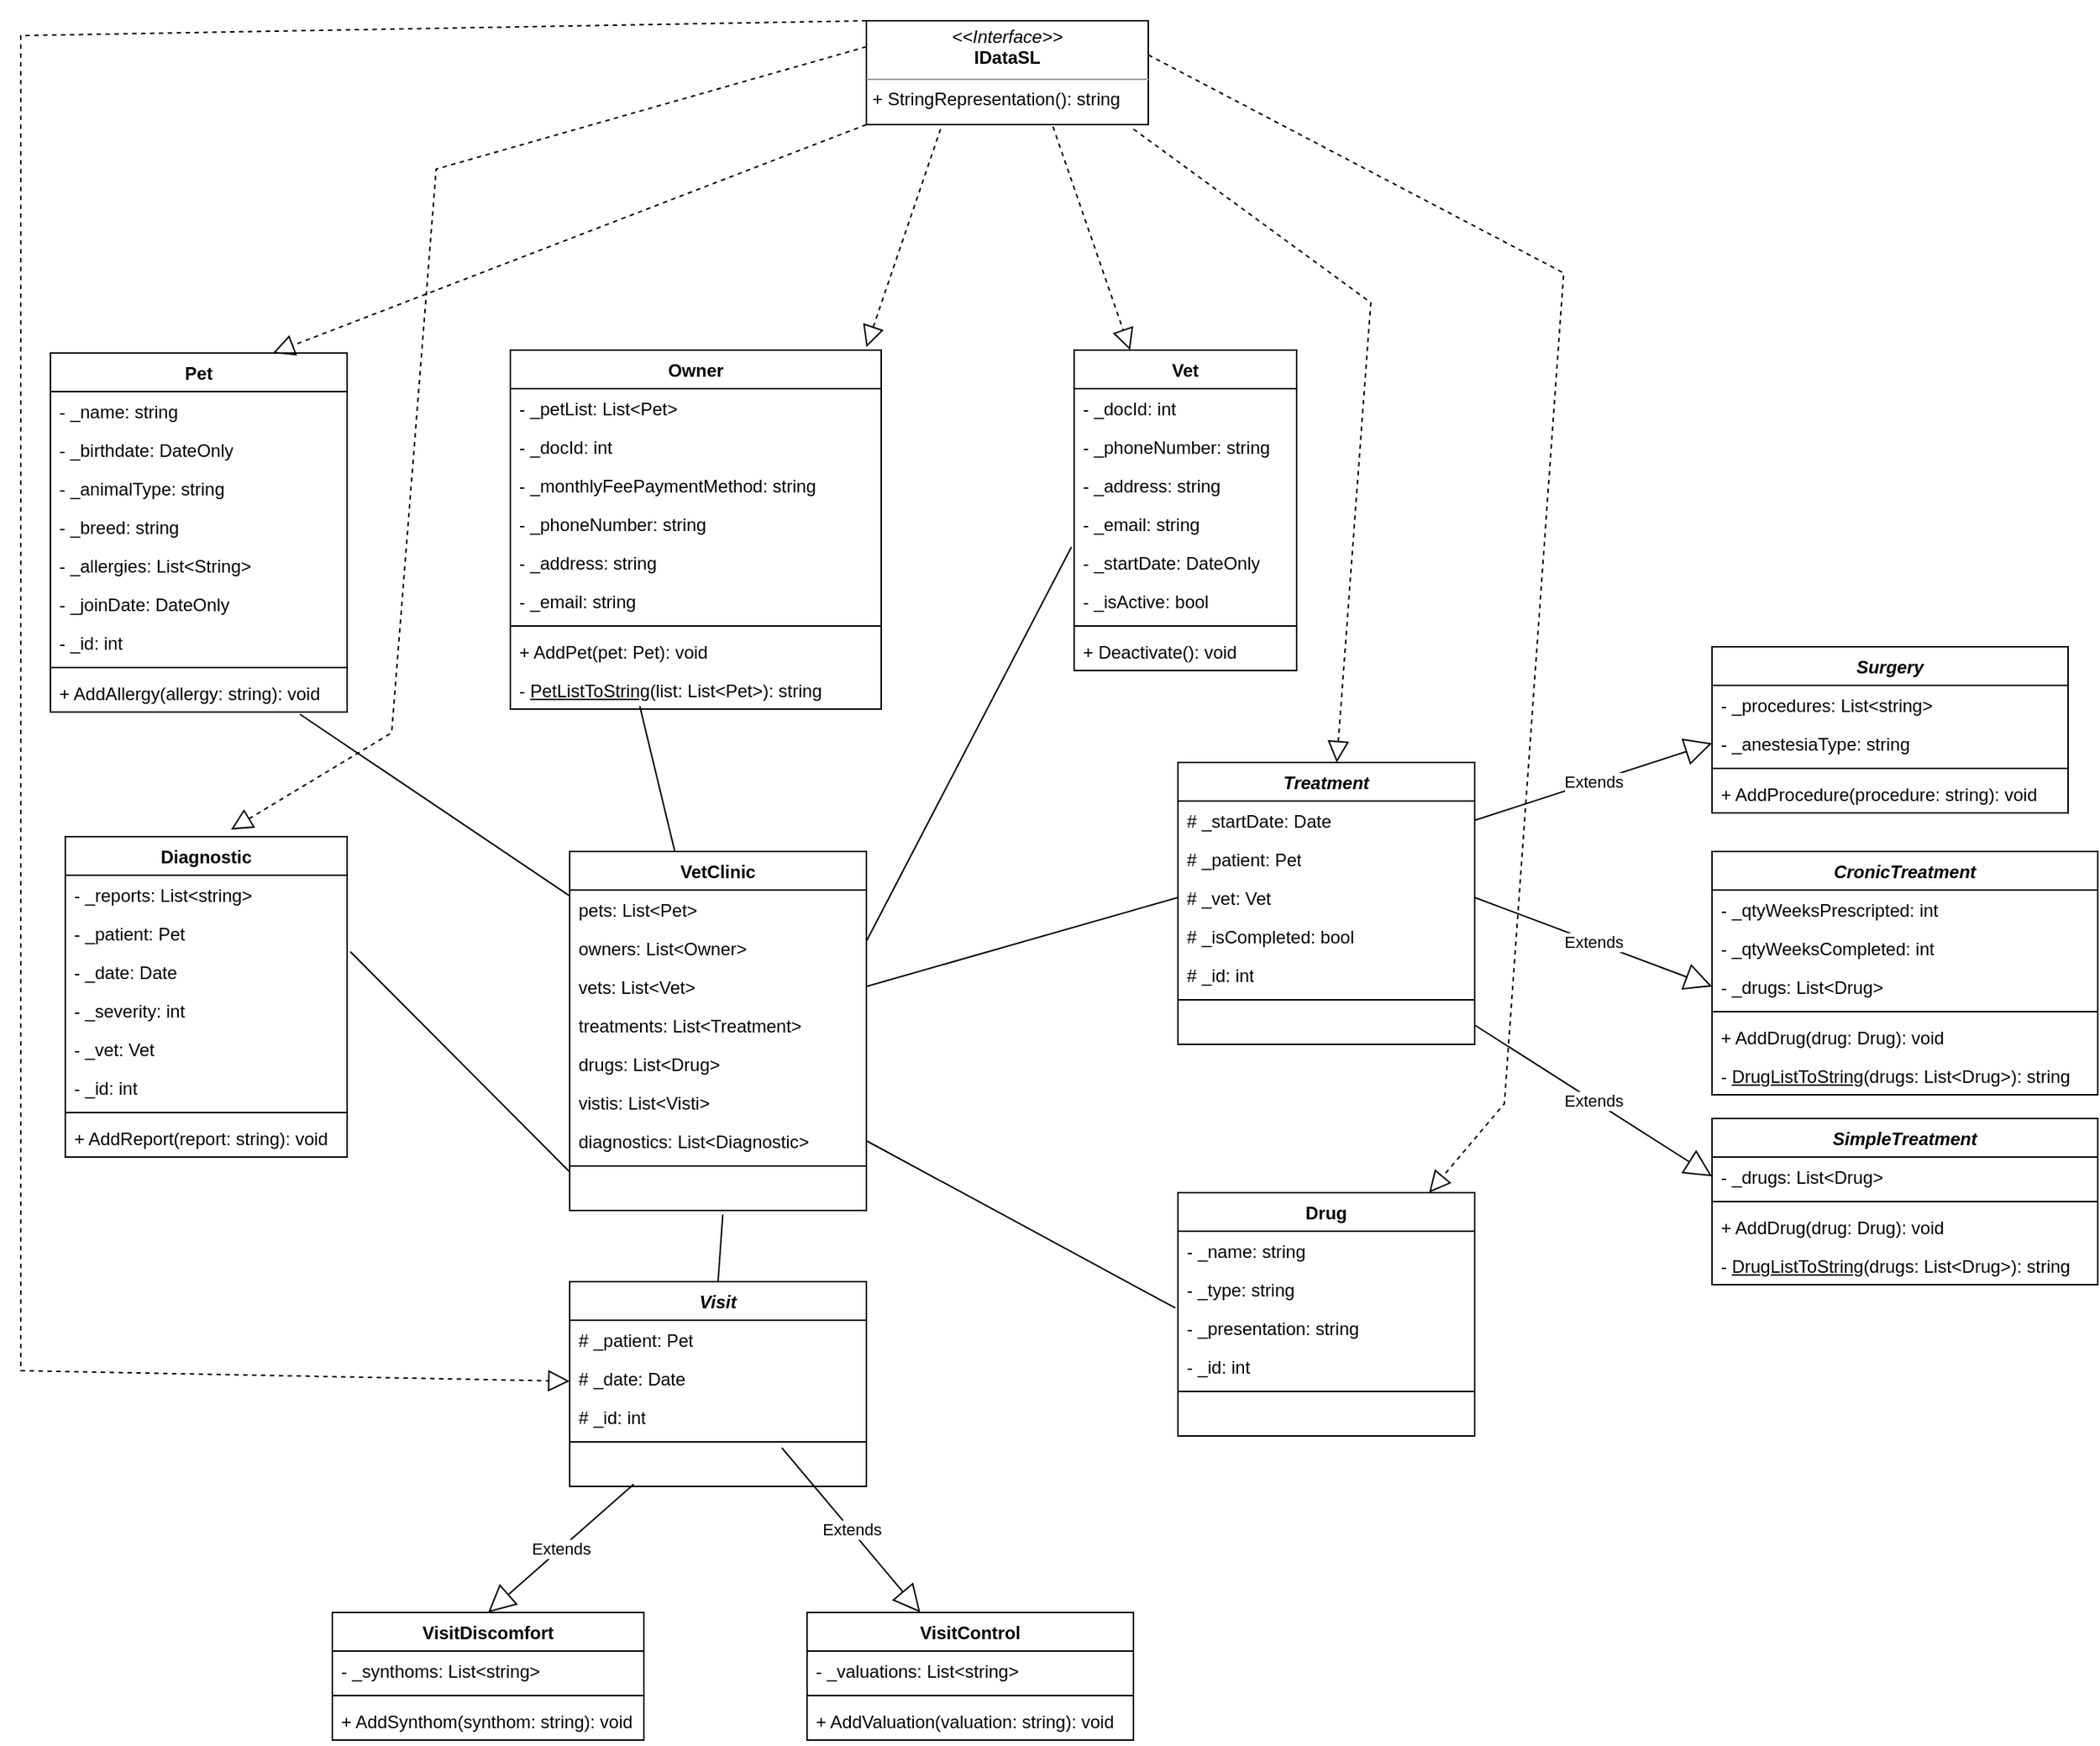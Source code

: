 <mxfile version="21.3.5" type="google">
  <diagram name="Página-1" id="rrA9re0o1Lf5HBQZPJvd">
    <mxGraphModel grid="1" page="1" gridSize="10" guides="1" tooltips="1" connect="1" arrows="1" fold="1" pageScale="1" pageWidth="3300" pageHeight="4681" math="0" shadow="0">
      <root>
        <mxCell id="0" />
        <mxCell id="1" parent="0" />
        <mxCell id="XwGIOO7XERS2VkNROnpg-4" value="VetClinic" style="swimlane;fontStyle=1;align=center;verticalAlign=top;childLayout=stackLayout;horizontal=1;startSize=26;horizontalStack=0;resizeParent=1;resizeParentMax=0;resizeLast=0;collapsible=1;marginBottom=0;whiteSpace=wrap;html=1;" vertex="1" parent="1">
          <mxGeometry x="390" y="600" width="200" height="242" as="geometry" />
        </mxCell>
        <mxCell id="XwGIOO7XERS2VkNROnpg-5" value="pets: List&amp;lt;Pet&amp;gt;" style="text;strokeColor=none;fillColor=none;align=left;verticalAlign=top;spacingLeft=4;spacingRight=4;overflow=hidden;rotatable=0;points=[[0,0.5],[1,0.5]];portConstraint=eastwest;whiteSpace=wrap;html=1;" vertex="1" parent="XwGIOO7XERS2VkNROnpg-4">
          <mxGeometry y="26" width="200" height="26" as="geometry" />
        </mxCell>
        <mxCell id="XwGIOO7XERS2VkNROnpg-110" value="owners: List&amp;lt;Owner&amp;gt;" style="text;strokeColor=none;fillColor=none;align=left;verticalAlign=top;spacingLeft=4;spacingRight=4;overflow=hidden;rotatable=0;points=[[0,0.5],[1,0.5]];portConstraint=eastwest;whiteSpace=wrap;html=1;" vertex="1" parent="XwGIOO7XERS2VkNROnpg-4">
          <mxGeometry y="52" width="200" height="26" as="geometry" />
        </mxCell>
        <mxCell id="XwGIOO7XERS2VkNROnpg-111" value="vets: List&amp;lt;Vet&amp;gt;" style="text;strokeColor=none;fillColor=none;align=left;verticalAlign=top;spacingLeft=4;spacingRight=4;overflow=hidden;rotatable=0;points=[[0,0.5],[1,0.5]];portConstraint=eastwest;whiteSpace=wrap;html=1;" vertex="1" parent="XwGIOO7XERS2VkNROnpg-4">
          <mxGeometry y="78" width="200" height="26" as="geometry" />
        </mxCell>
        <mxCell id="XwGIOO7XERS2VkNROnpg-112" value="treatments: List&amp;lt;Treatment&amp;gt;" style="text;strokeColor=none;fillColor=none;align=left;verticalAlign=top;spacingLeft=4;spacingRight=4;overflow=hidden;rotatable=0;points=[[0,0.5],[1,0.5]];portConstraint=eastwest;whiteSpace=wrap;html=1;" vertex="1" parent="XwGIOO7XERS2VkNROnpg-4">
          <mxGeometry y="104" width="200" height="26" as="geometry" />
        </mxCell>
        <mxCell id="XwGIOO7XERS2VkNROnpg-113" value="drugs: List&amp;lt;Drug&amp;gt;" style="text;strokeColor=none;fillColor=none;align=left;verticalAlign=top;spacingLeft=4;spacingRight=4;overflow=hidden;rotatable=0;points=[[0,0.5],[1,0.5]];portConstraint=eastwest;whiteSpace=wrap;html=1;" vertex="1" parent="XwGIOO7XERS2VkNROnpg-4">
          <mxGeometry y="130" width="200" height="26" as="geometry" />
        </mxCell>
        <mxCell id="XwGIOO7XERS2VkNROnpg-114" value="vistis: List&amp;lt;Visti&amp;gt;" style="text;strokeColor=none;fillColor=none;align=left;verticalAlign=top;spacingLeft=4;spacingRight=4;overflow=hidden;rotatable=0;points=[[0,0.5],[1,0.5]];portConstraint=eastwest;whiteSpace=wrap;html=1;" vertex="1" parent="XwGIOO7XERS2VkNROnpg-4">
          <mxGeometry y="156" width="200" height="26" as="geometry" />
        </mxCell>
        <mxCell id="XwGIOO7XERS2VkNROnpg-115" value="diagnostics: List&amp;lt;Diagnostic&amp;gt;" style="text;strokeColor=none;fillColor=none;align=left;verticalAlign=top;spacingLeft=4;spacingRight=4;overflow=hidden;rotatable=0;points=[[0,0.5],[1,0.5]];portConstraint=eastwest;whiteSpace=wrap;html=1;" vertex="1" parent="XwGIOO7XERS2VkNROnpg-4">
          <mxGeometry y="182" width="200" height="26" as="geometry" />
        </mxCell>
        <mxCell id="XwGIOO7XERS2VkNROnpg-6" value="" style="line;strokeWidth=1;fillColor=none;align=left;verticalAlign=middle;spacingTop=-1;spacingLeft=3;spacingRight=3;rotatable=0;labelPosition=right;points=[];portConstraint=eastwest;strokeColor=inherit;" vertex="1" parent="XwGIOO7XERS2VkNROnpg-4">
          <mxGeometry y="208" width="200" height="8" as="geometry" />
        </mxCell>
        <mxCell id="XwGIOO7XERS2VkNROnpg-7" value="&amp;nbsp;" style="text;strokeColor=none;fillColor=none;align=left;verticalAlign=top;spacingLeft=4;spacingRight=4;overflow=hidden;rotatable=0;points=[[0,0.5],[1,0.5]];portConstraint=eastwest;whiteSpace=wrap;html=1;" vertex="1" parent="XwGIOO7XERS2VkNROnpg-4">
          <mxGeometry y="216" width="200" height="26" as="geometry" />
        </mxCell>
        <mxCell id="XwGIOO7XERS2VkNROnpg-8" value="Pet" style="swimlane;fontStyle=1;align=center;verticalAlign=top;childLayout=stackLayout;horizontal=1;startSize=26;horizontalStack=0;resizeParent=1;resizeParentMax=0;resizeLast=0;collapsible=1;marginBottom=0;whiteSpace=wrap;html=1;" vertex="1" parent="1">
          <mxGeometry x="40" y="264" width="200" height="242" as="geometry" />
        </mxCell>
        <mxCell id="XwGIOO7XERS2VkNROnpg-9" value="- _name: string" style="text;strokeColor=none;fillColor=none;align=left;verticalAlign=top;spacingLeft=4;spacingRight=4;overflow=hidden;rotatable=0;points=[[0,0.5],[1,0.5]];portConstraint=eastwest;whiteSpace=wrap;html=1;" vertex="1" parent="XwGIOO7XERS2VkNROnpg-8">
          <mxGeometry y="26" width="200" height="26" as="geometry" />
        </mxCell>
        <mxCell id="XwGIOO7XERS2VkNROnpg-12" value="- _birthdate: DateOnly" style="text;strokeColor=none;fillColor=none;align=left;verticalAlign=top;spacingLeft=4;spacingRight=4;overflow=hidden;rotatable=0;points=[[0,0.5],[1,0.5]];portConstraint=eastwest;whiteSpace=wrap;html=1;" vertex="1" parent="XwGIOO7XERS2VkNROnpg-8">
          <mxGeometry y="52" width="200" height="26" as="geometry" />
        </mxCell>
        <mxCell id="XwGIOO7XERS2VkNROnpg-13" value="- _animalType: string" style="text;strokeColor=none;fillColor=none;align=left;verticalAlign=top;spacingLeft=4;spacingRight=4;overflow=hidden;rotatable=0;points=[[0,0.5],[1,0.5]];portConstraint=eastwest;whiteSpace=wrap;html=1;" vertex="1" parent="XwGIOO7XERS2VkNROnpg-8">
          <mxGeometry y="78" width="200" height="26" as="geometry" />
        </mxCell>
        <mxCell id="XwGIOO7XERS2VkNROnpg-14" value="- _breed: string" style="text;strokeColor=none;fillColor=none;align=left;verticalAlign=top;spacingLeft=4;spacingRight=4;overflow=hidden;rotatable=0;points=[[0,0.5],[1,0.5]];portConstraint=eastwest;whiteSpace=wrap;html=1;" vertex="1" parent="XwGIOO7XERS2VkNROnpg-8">
          <mxGeometry y="104" width="200" height="26" as="geometry" />
        </mxCell>
        <mxCell id="XwGIOO7XERS2VkNROnpg-15" value="- _allergies: List&amp;lt;String&amp;gt;" style="text;strokeColor=none;fillColor=none;align=left;verticalAlign=top;spacingLeft=4;spacingRight=4;overflow=hidden;rotatable=0;points=[[0,0.5],[1,0.5]];portConstraint=eastwest;whiteSpace=wrap;html=1;" vertex="1" parent="XwGIOO7XERS2VkNROnpg-8">
          <mxGeometry y="130" width="200" height="26" as="geometry" />
        </mxCell>
        <mxCell id="XwGIOO7XERS2VkNROnpg-16" value="- _joinDate: DateOnly" style="text;strokeColor=none;fillColor=none;align=left;verticalAlign=top;spacingLeft=4;spacingRight=4;overflow=hidden;rotatable=0;points=[[0,0.5],[1,0.5]];portConstraint=eastwest;whiteSpace=wrap;html=1;" vertex="1" parent="XwGIOO7XERS2VkNROnpg-8">
          <mxGeometry y="156" width="200" height="26" as="geometry" />
        </mxCell>
        <mxCell id="XwGIOO7XERS2VkNROnpg-21" value="- _id: int" style="text;strokeColor=none;fillColor=none;align=left;verticalAlign=top;spacingLeft=4;spacingRight=4;overflow=hidden;rotatable=0;points=[[0,0.5],[1,0.5]];portConstraint=eastwest;whiteSpace=wrap;html=1;" vertex="1" parent="XwGIOO7XERS2VkNROnpg-8">
          <mxGeometry y="182" width="200" height="26" as="geometry" />
        </mxCell>
        <mxCell id="XwGIOO7XERS2VkNROnpg-10" value="" style="line;strokeWidth=1;fillColor=none;align=left;verticalAlign=middle;spacingTop=-1;spacingLeft=3;spacingRight=3;rotatable=0;labelPosition=right;points=[];portConstraint=eastwest;strokeColor=inherit;" vertex="1" parent="XwGIOO7XERS2VkNROnpg-8">
          <mxGeometry y="208" width="200" height="8" as="geometry" />
        </mxCell>
        <mxCell id="XwGIOO7XERS2VkNROnpg-11" value="+ AddAllergy(allergy: string): void" style="text;strokeColor=none;fillColor=none;align=left;verticalAlign=top;spacingLeft=4;spacingRight=4;overflow=hidden;rotatable=0;points=[[0,0.5],[1,0.5]];portConstraint=eastwest;whiteSpace=wrap;html=1;" vertex="1" parent="XwGIOO7XERS2VkNROnpg-8">
          <mxGeometry y="216" width="200" height="26" as="geometry" />
        </mxCell>
        <mxCell id="XwGIOO7XERS2VkNROnpg-17" value="Owner" style="swimlane;fontStyle=1;align=center;verticalAlign=top;childLayout=stackLayout;horizontal=1;startSize=26;horizontalStack=0;resizeParent=1;resizeParentMax=0;resizeLast=0;collapsible=1;marginBottom=0;whiteSpace=wrap;html=1;" vertex="1" parent="1">
          <mxGeometry x="350" y="262" width="250" height="242" as="geometry" />
        </mxCell>
        <mxCell id="XwGIOO7XERS2VkNROnpg-18" value="- _petList: List&amp;lt;Pet&amp;gt;" style="text;strokeColor=none;fillColor=none;align=left;verticalAlign=top;spacingLeft=4;spacingRight=4;overflow=hidden;rotatable=0;points=[[0,0.5],[1,0.5]];portConstraint=eastwest;whiteSpace=wrap;html=1;" vertex="1" parent="XwGIOO7XERS2VkNROnpg-17">
          <mxGeometry y="26" width="250" height="26" as="geometry" />
        </mxCell>
        <mxCell id="XwGIOO7XERS2VkNROnpg-22" value="- _docId: int" style="text;strokeColor=none;fillColor=none;align=left;verticalAlign=top;spacingLeft=4;spacingRight=4;overflow=hidden;rotatable=0;points=[[0,0.5],[1,0.5]];portConstraint=eastwest;whiteSpace=wrap;html=1;" vertex="1" parent="XwGIOO7XERS2VkNROnpg-17">
          <mxGeometry y="52" width="250" height="26" as="geometry" />
        </mxCell>
        <mxCell id="XwGIOO7XERS2VkNROnpg-23" value="- _monthlyFeePaymentMethod: string" style="text;strokeColor=none;fillColor=none;align=left;verticalAlign=top;spacingLeft=4;spacingRight=4;overflow=hidden;rotatable=0;points=[[0,0.5],[1,0.5]];portConstraint=eastwest;whiteSpace=wrap;html=1;" vertex="1" parent="XwGIOO7XERS2VkNROnpg-17">
          <mxGeometry y="78" width="250" height="26" as="geometry" />
        </mxCell>
        <mxCell id="XwGIOO7XERS2VkNROnpg-24" value="- _phoneNumber: string" style="text;strokeColor=none;fillColor=none;align=left;verticalAlign=top;spacingLeft=4;spacingRight=4;overflow=hidden;rotatable=0;points=[[0,0.5],[1,0.5]];portConstraint=eastwest;whiteSpace=wrap;html=1;" vertex="1" parent="XwGIOO7XERS2VkNROnpg-17">
          <mxGeometry y="104" width="250" height="26" as="geometry" />
        </mxCell>
        <mxCell id="XwGIOO7XERS2VkNROnpg-25" value="- _address: string" style="text;strokeColor=none;fillColor=none;align=left;verticalAlign=top;spacingLeft=4;spacingRight=4;overflow=hidden;rotatable=0;points=[[0,0.5],[1,0.5]];portConstraint=eastwest;whiteSpace=wrap;html=1;" vertex="1" parent="XwGIOO7XERS2VkNROnpg-17">
          <mxGeometry y="130" width="250" height="26" as="geometry" />
        </mxCell>
        <mxCell id="XwGIOO7XERS2VkNROnpg-26" value="- _email: string" style="text;strokeColor=none;fillColor=none;align=left;verticalAlign=top;spacingLeft=4;spacingRight=4;overflow=hidden;rotatable=0;points=[[0,0.5],[1,0.5]];portConstraint=eastwest;whiteSpace=wrap;html=1;" vertex="1" parent="XwGIOO7XERS2VkNROnpg-17">
          <mxGeometry y="156" width="250" height="26" as="geometry" />
        </mxCell>
        <mxCell id="XwGIOO7XERS2VkNROnpg-19" value="" style="line;strokeWidth=1;fillColor=none;align=left;verticalAlign=middle;spacingTop=-1;spacingLeft=3;spacingRight=3;rotatable=0;labelPosition=right;points=[];portConstraint=eastwest;strokeColor=inherit;" vertex="1" parent="XwGIOO7XERS2VkNROnpg-17">
          <mxGeometry y="182" width="250" height="8" as="geometry" />
        </mxCell>
        <mxCell id="XwGIOO7XERS2VkNROnpg-20" value="+ AddPet(pet: Pet): void" style="text;strokeColor=none;fillColor=none;align=left;verticalAlign=top;spacingLeft=4;spacingRight=4;overflow=hidden;rotatable=0;points=[[0,0.5],[1,0.5]];portConstraint=eastwest;whiteSpace=wrap;html=1;" vertex="1" parent="XwGIOO7XERS2VkNROnpg-17">
          <mxGeometry y="190" width="250" height="26" as="geometry" />
        </mxCell>
        <mxCell id="WR3ot233ax8jj1Rry7Nt-2" value="- &lt;u&gt;PetListToString&lt;/u&gt;(list: List&amp;lt;Pet&amp;gt;): string" style="text;strokeColor=none;fillColor=none;align=left;verticalAlign=top;spacingLeft=4;spacingRight=4;overflow=hidden;rotatable=0;points=[[0,0.5],[1,0.5]];portConstraint=eastwest;whiteSpace=wrap;html=1;" vertex="1" parent="XwGIOO7XERS2VkNROnpg-17">
          <mxGeometry y="216" width="250" height="26" as="geometry" />
        </mxCell>
        <mxCell id="XwGIOO7XERS2VkNROnpg-27" value="Diagnostic" style="swimlane;fontStyle=1;align=center;verticalAlign=top;childLayout=stackLayout;horizontal=1;startSize=26;horizontalStack=0;resizeParent=1;resizeParentMax=0;resizeLast=0;collapsible=1;marginBottom=0;whiteSpace=wrap;html=1;" vertex="1" parent="1">
          <mxGeometry x="50" y="590" width="190" height="216" as="geometry" />
        </mxCell>
        <mxCell id="XwGIOO7XERS2VkNROnpg-33" value="- _reports: List&amp;lt;string&amp;gt;" style="text;strokeColor=none;fillColor=none;align=left;verticalAlign=top;spacingLeft=4;spacingRight=4;overflow=hidden;rotatable=0;points=[[0,0.5],[1,0.5]];portConstraint=eastwest;whiteSpace=wrap;html=1;" vertex="1" parent="XwGIOO7XERS2VkNROnpg-27">
          <mxGeometry y="26" width="190" height="26" as="geometry" />
        </mxCell>
        <mxCell id="XwGIOO7XERS2VkNROnpg-71" value="- _patient: Pet" style="text;strokeColor=none;fillColor=none;align=left;verticalAlign=top;spacingLeft=4;spacingRight=4;overflow=hidden;rotatable=0;points=[[0,0.5],[1,0.5]];portConstraint=eastwest;whiteSpace=wrap;html=1;" vertex="1" parent="XwGIOO7XERS2VkNROnpg-27">
          <mxGeometry y="52" width="190" height="26" as="geometry" />
        </mxCell>
        <mxCell id="XwGIOO7XERS2VkNROnpg-32" value="- _date: Date" style="text;strokeColor=none;fillColor=none;align=left;verticalAlign=top;spacingLeft=4;spacingRight=4;overflow=hidden;rotatable=0;points=[[0,0.5],[1,0.5]];portConstraint=eastwest;whiteSpace=wrap;html=1;" vertex="1" parent="XwGIOO7XERS2VkNROnpg-27">
          <mxGeometry y="78" width="190" height="26" as="geometry" />
        </mxCell>
        <mxCell id="XwGIOO7XERS2VkNROnpg-72" value="- _severity: int" style="text;strokeColor=none;fillColor=none;align=left;verticalAlign=top;spacingLeft=4;spacingRight=4;overflow=hidden;rotatable=0;points=[[0,0.5],[1,0.5]];portConstraint=eastwest;whiteSpace=wrap;html=1;" vertex="1" parent="XwGIOO7XERS2VkNROnpg-27">
          <mxGeometry y="104" width="190" height="26" as="geometry" />
        </mxCell>
        <mxCell id="XwGIOO7XERS2VkNROnpg-76" value="- _vet: Vet" style="text;strokeColor=none;fillColor=none;align=left;verticalAlign=top;spacingLeft=4;spacingRight=4;overflow=hidden;rotatable=0;points=[[0,0.5],[1,0.5]];portConstraint=eastwest;whiteSpace=wrap;html=1;" vertex="1" parent="XwGIOO7XERS2VkNROnpg-27">
          <mxGeometry y="130" width="190" height="26" as="geometry" />
        </mxCell>
        <mxCell id="a46Tisc03MRKZAiwe5Iw-5" value="- _id: int" style="text;strokeColor=none;fillColor=none;align=left;verticalAlign=top;spacingLeft=4;spacingRight=4;overflow=hidden;rotatable=0;points=[[0,0.5],[1,0.5]];portConstraint=eastwest;whiteSpace=wrap;html=1;" vertex="1" parent="XwGIOO7XERS2VkNROnpg-27">
          <mxGeometry y="156" width="190" height="26" as="geometry" />
        </mxCell>
        <mxCell id="XwGIOO7XERS2VkNROnpg-29" value="" style="line;strokeWidth=1;fillColor=none;align=left;verticalAlign=middle;spacingTop=-1;spacingLeft=3;spacingRight=3;rotatable=0;labelPosition=right;points=[];portConstraint=eastwest;strokeColor=inherit;" vertex="1" parent="XwGIOO7XERS2VkNROnpg-27">
          <mxGeometry y="182" width="190" height="8" as="geometry" />
        </mxCell>
        <mxCell id="XwGIOO7XERS2VkNROnpg-30" value="+ AddReport(report: string): void" style="text;strokeColor=none;fillColor=none;align=left;verticalAlign=top;spacingLeft=4;spacingRight=4;overflow=hidden;rotatable=0;points=[[0,0.5],[1,0.5]];portConstraint=eastwest;whiteSpace=wrap;html=1;" vertex="1" parent="XwGIOO7XERS2VkNROnpg-27">
          <mxGeometry y="190" width="190" height="26" as="geometry" />
        </mxCell>
        <mxCell id="XwGIOO7XERS2VkNROnpg-34" value="Drug" style="swimlane;fontStyle=1;align=center;verticalAlign=top;childLayout=stackLayout;horizontal=1;startSize=26;horizontalStack=0;resizeParent=1;resizeParentMax=0;resizeLast=0;collapsible=1;marginBottom=0;whiteSpace=wrap;html=1;" vertex="1" parent="1">
          <mxGeometry x="800" y="830" width="200" height="164" as="geometry" />
        </mxCell>
        <mxCell id="XwGIOO7XERS2VkNROnpg-35" value="- _name: string" style="text;strokeColor=none;fillColor=none;align=left;verticalAlign=top;spacingLeft=4;spacingRight=4;overflow=hidden;rotatable=0;points=[[0,0.5],[1,0.5]];portConstraint=eastwest;whiteSpace=wrap;html=1;" vertex="1" parent="XwGIOO7XERS2VkNROnpg-34">
          <mxGeometry y="26" width="200" height="26" as="geometry" />
        </mxCell>
        <mxCell id="XwGIOO7XERS2VkNROnpg-38" value="- _type: string" style="text;strokeColor=none;fillColor=none;align=left;verticalAlign=top;spacingLeft=4;spacingRight=4;overflow=hidden;rotatable=0;points=[[0,0.5],[1,0.5]];portConstraint=eastwest;whiteSpace=wrap;html=1;" vertex="1" parent="XwGIOO7XERS2VkNROnpg-34">
          <mxGeometry y="52" width="200" height="26" as="geometry" />
        </mxCell>
        <mxCell id="XwGIOO7XERS2VkNROnpg-39" value="- _presentation: string" style="text;strokeColor=none;fillColor=none;align=left;verticalAlign=top;spacingLeft=4;spacingRight=4;overflow=hidden;rotatable=0;points=[[0,0.5],[1,0.5]];portConstraint=eastwest;whiteSpace=wrap;html=1;" vertex="1" parent="XwGIOO7XERS2VkNROnpg-34">
          <mxGeometry y="78" width="200" height="26" as="geometry" />
        </mxCell>
        <mxCell id="a46Tisc03MRKZAiwe5Iw-2" value="- _id: int" style="text;strokeColor=none;fillColor=none;align=left;verticalAlign=top;spacingLeft=4;spacingRight=4;overflow=hidden;rotatable=0;points=[[0,0.5],[1,0.5]];portConstraint=eastwest;whiteSpace=wrap;html=1;" vertex="1" parent="XwGIOO7XERS2VkNROnpg-34">
          <mxGeometry y="104" width="200" height="26" as="geometry" />
        </mxCell>
        <mxCell id="XwGIOO7XERS2VkNROnpg-36" value="" style="line;strokeWidth=1;fillColor=none;align=left;verticalAlign=middle;spacingTop=-1;spacingLeft=3;spacingRight=3;rotatable=0;labelPosition=right;points=[];portConstraint=eastwest;strokeColor=inherit;" vertex="1" parent="XwGIOO7XERS2VkNROnpg-34">
          <mxGeometry y="130" width="200" height="8" as="geometry" />
        </mxCell>
        <mxCell id="XwGIOO7XERS2VkNROnpg-37" value="&amp;nbsp;" style="text;strokeColor=none;fillColor=none;align=left;verticalAlign=top;spacingLeft=4;spacingRight=4;overflow=hidden;rotatable=0;points=[[0,0.5],[1,0.5]];portConstraint=eastwest;whiteSpace=wrap;html=1;" vertex="1" parent="XwGIOO7XERS2VkNROnpg-34">
          <mxGeometry y="138" width="200" height="26" as="geometry" />
        </mxCell>
        <mxCell id="XwGIOO7XERS2VkNROnpg-41" value="Vet" style="swimlane;fontStyle=1;align=center;verticalAlign=top;childLayout=stackLayout;horizontal=1;startSize=26;horizontalStack=0;resizeParent=1;resizeParentMax=0;resizeLast=0;collapsible=1;marginBottom=0;whiteSpace=wrap;html=1;" vertex="1" parent="1">
          <mxGeometry x="730" y="262" width="150" height="216" as="geometry" />
        </mxCell>
        <mxCell id="XwGIOO7XERS2VkNROnpg-43" value="- _docId: int" style="text;strokeColor=none;fillColor=none;align=left;verticalAlign=top;spacingLeft=4;spacingRight=4;overflow=hidden;rotatable=0;points=[[0,0.5],[1,0.5]];portConstraint=eastwest;whiteSpace=wrap;html=1;" vertex="1" parent="XwGIOO7XERS2VkNROnpg-41">
          <mxGeometry y="26" width="150" height="26" as="geometry" />
        </mxCell>
        <mxCell id="XwGIOO7XERS2VkNROnpg-45" value="- _phoneNumber: string" style="text;strokeColor=none;fillColor=none;align=left;verticalAlign=top;spacingLeft=4;spacingRight=4;overflow=hidden;rotatable=0;points=[[0,0.5],[1,0.5]];portConstraint=eastwest;whiteSpace=wrap;html=1;" vertex="1" parent="XwGIOO7XERS2VkNROnpg-41">
          <mxGeometry y="52" width="150" height="26" as="geometry" />
        </mxCell>
        <mxCell id="XwGIOO7XERS2VkNROnpg-46" value="- _address: string" style="text;strokeColor=none;fillColor=none;align=left;verticalAlign=top;spacingLeft=4;spacingRight=4;overflow=hidden;rotatable=0;points=[[0,0.5],[1,0.5]];portConstraint=eastwest;whiteSpace=wrap;html=1;" vertex="1" parent="XwGIOO7XERS2VkNROnpg-41">
          <mxGeometry y="78" width="150" height="26" as="geometry" />
        </mxCell>
        <mxCell id="XwGIOO7XERS2VkNROnpg-47" value="- _email: string" style="text;strokeColor=none;fillColor=none;align=left;verticalAlign=top;spacingLeft=4;spacingRight=4;overflow=hidden;rotatable=0;points=[[0,0.5],[1,0.5]];portConstraint=eastwest;whiteSpace=wrap;html=1;" vertex="1" parent="XwGIOO7XERS2VkNROnpg-41">
          <mxGeometry y="104" width="150" height="26" as="geometry" />
        </mxCell>
        <mxCell id="XwGIOO7XERS2VkNROnpg-50" value="- _startDate: DateOnly" style="text;strokeColor=none;fillColor=none;align=left;verticalAlign=top;spacingLeft=4;spacingRight=4;overflow=hidden;rotatable=0;points=[[0,0.5],[1,0.5]];portConstraint=eastwest;whiteSpace=wrap;html=1;" vertex="1" parent="XwGIOO7XERS2VkNROnpg-41">
          <mxGeometry y="130" width="150" height="26" as="geometry" />
        </mxCell>
        <mxCell id="XwGIOO7XERS2VkNROnpg-75" value="- _isActive: bool" style="text;strokeColor=none;fillColor=none;align=left;verticalAlign=top;spacingLeft=4;spacingRight=4;overflow=hidden;rotatable=0;points=[[0,0.5],[1,0.5]];portConstraint=eastwest;whiteSpace=wrap;html=1;" vertex="1" parent="XwGIOO7XERS2VkNROnpg-41">
          <mxGeometry y="156" width="150" height="26" as="geometry" />
        </mxCell>
        <mxCell id="XwGIOO7XERS2VkNROnpg-48" value="" style="line;strokeWidth=1;fillColor=none;align=left;verticalAlign=middle;spacingTop=-1;spacingLeft=3;spacingRight=3;rotatable=0;labelPosition=right;points=[];portConstraint=eastwest;strokeColor=inherit;" vertex="1" parent="XwGIOO7XERS2VkNROnpg-41">
          <mxGeometry y="182" width="150" height="8" as="geometry" />
        </mxCell>
        <mxCell id="XwGIOO7XERS2VkNROnpg-49" value="+ Deactivate(): void" style="text;strokeColor=none;fillColor=none;align=left;verticalAlign=top;spacingLeft=4;spacingRight=4;overflow=hidden;rotatable=0;points=[[0,0.5],[1,0.5]];portConstraint=eastwest;whiteSpace=wrap;html=1;" vertex="1" parent="XwGIOO7XERS2VkNROnpg-41">
          <mxGeometry y="190" width="150" height="26" as="geometry" />
        </mxCell>
        <mxCell id="XwGIOO7XERS2VkNROnpg-51" value="&lt;i&gt;Visit&lt;/i&gt;" style="swimlane;fontStyle=1;align=center;verticalAlign=top;childLayout=stackLayout;horizontal=1;startSize=26;horizontalStack=0;resizeParent=1;resizeParentMax=0;resizeLast=0;collapsible=1;marginBottom=0;whiteSpace=wrap;html=1;" vertex="1" parent="1">
          <mxGeometry x="390" y="890" width="200" height="138" as="geometry" />
        </mxCell>
        <mxCell id="XwGIOO7XERS2VkNROnpg-52" value="# _patient: Pet" style="text;strokeColor=none;fillColor=none;align=left;verticalAlign=top;spacingLeft=4;spacingRight=4;overflow=hidden;rotatable=0;points=[[0,0.5],[1,0.5]];portConstraint=eastwest;whiteSpace=wrap;html=1;" vertex="1" parent="XwGIOO7XERS2VkNROnpg-51">
          <mxGeometry y="26" width="200" height="26" as="geometry" />
        </mxCell>
        <mxCell id="XwGIOO7XERS2VkNROnpg-55" value="# _date: Date" style="text;strokeColor=none;fillColor=none;align=left;verticalAlign=top;spacingLeft=4;spacingRight=4;overflow=hidden;rotatable=0;points=[[0,0.5],[1,0.5]];portConstraint=eastwest;whiteSpace=wrap;html=1;" vertex="1" parent="XwGIOO7XERS2VkNROnpg-51">
          <mxGeometry y="52" width="200" height="26" as="geometry" />
        </mxCell>
        <mxCell id="a46Tisc03MRKZAiwe5Iw-4" value="# _id: int" style="text;strokeColor=none;fillColor=none;align=left;verticalAlign=top;spacingLeft=4;spacingRight=4;overflow=hidden;rotatable=0;points=[[0,0.5],[1,0.5]];portConstraint=eastwest;whiteSpace=wrap;html=1;" vertex="1" parent="XwGIOO7XERS2VkNROnpg-51">
          <mxGeometry y="78" width="200" height="26" as="geometry" />
        </mxCell>
        <mxCell id="XwGIOO7XERS2VkNROnpg-53" value="" style="line;strokeWidth=1;fillColor=none;align=left;verticalAlign=middle;spacingTop=-1;spacingLeft=3;spacingRight=3;rotatable=0;labelPosition=right;points=[];portConstraint=eastwest;strokeColor=inherit;" vertex="1" parent="XwGIOO7XERS2VkNROnpg-51">
          <mxGeometry y="104" width="200" height="8" as="geometry" />
        </mxCell>
        <mxCell id="XwGIOO7XERS2VkNROnpg-54" value="&amp;nbsp;" style="text;strokeColor=none;fillColor=none;align=left;verticalAlign=top;spacingLeft=4;spacingRight=4;overflow=hidden;rotatable=0;points=[[0,0.5],[1,0.5]];portConstraint=eastwest;whiteSpace=wrap;html=1;" vertex="1" parent="XwGIOO7XERS2VkNROnpg-51">
          <mxGeometry y="112" width="200" height="26" as="geometry" />
        </mxCell>
        <mxCell id="XwGIOO7XERS2VkNROnpg-56" value="VisitDiscomfort" style="swimlane;fontStyle=1;align=center;verticalAlign=top;childLayout=stackLayout;horizontal=1;startSize=26;horizontalStack=0;resizeParent=1;resizeParentMax=0;resizeLast=0;collapsible=1;marginBottom=0;whiteSpace=wrap;html=1;" vertex="1" parent="1">
          <mxGeometry x="230" y="1113" width="210" height="86" as="geometry" />
        </mxCell>
        <mxCell id="XwGIOO7XERS2VkNROnpg-57" value="- _synthoms: List&amp;lt;string&amp;gt;" style="text;strokeColor=none;fillColor=none;align=left;verticalAlign=top;spacingLeft=4;spacingRight=4;overflow=hidden;rotatable=0;points=[[0,0.5],[1,0.5]];portConstraint=eastwest;whiteSpace=wrap;html=1;" vertex="1" parent="XwGIOO7XERS2VkNROnpg-56">
          <mxGeometry y="26" width="210" height="26" as="geometry" />
        </mxCell>
        <mxCell id="XwGIOO7XERS2VkNROnpg-58" value="" style="line;strokeWidth=1;fillColor=none;align=left;verticalAlign=middle;spacingTop=-1;spacingLeft=3;spacingRight=3;rotatable=0;labelPosition=right;points=[];portConstraint=eastwest;strokeColor=inherit;" vertex="1" parent="XwGIOO7XERS2VkNROnpg-56">
          <mxGeometry y="52" width="210" height="8" as="geometry" />
        </mxCell>
        <mxCell id="XwGIOO7XERS2VkNROnpg-59" value="+ AddSynthom(synthom: string): void" style="text;strokeColor=none;fillColor=none;align=left;verticalAlign=top;spacingLeft=4;spacingRight=4;overflow=hidden;rotatable=0;points=[[0,0.5],[1,0.5]];portConstraint=eastwest;whiteSpace=wrap;html=1;" vertex="1" parent="XwGIOO7XERS2VkNROnpg-56">
          <mxGeometry y="60" width="210" height="26" as="geometry" />
        </mxCell>
        <mxCell id="XwGIOO7XERS2VkNROnpg-60" value="VisitControl" style="swimlane;fontStyle=1;align=center;verticalAlign=top;childLayout=stackLayout;horizontal=1;startSize=26;horizontalStack=0;resizeParent=1;resizeParentMax=0;resizeLast=0;collapsible=1;marginBottom=0;whiteSpace=wrap;html=1;" vertex="1" parent="1">
          <mxGeometry x="550" y="1113" width="220" height="86" as="geometry" />
        </mxCell>
        <mxCell id="XwGIOO7XERS2VkNROnpg-61" value="- _valuations: List&amp;lt;string&amp;gt;" style="text;strokeColor=none;fillColor=none;align=left;verticalAlign=top;spacingLeft=4;spacingRight=4;overflow=hidden;rotatable=0;points=[[0,0.5],[1,0.5]];portConstraint=eastwest;whiteSpace=wrap;html=1;" vertex="1" parent="XwGIOO7XERS2VkNROnpg-60">
          <mxGeometry y="26" width="220" height="26" as="geometry" />
        </mxCell>
        <mxCell id="XwGIOO7XERS2VkNROnpg-62" value="" style="line;strokeWidth=1;fillColor=none;align=left;verticalAlign=middle;spacingTop=-1;spacingLeft=3;spacingRight=3;rotatable=0;labelPosition=right;points=[];portConstraint=eastwest;strokeColor=inherit;" vertex="1" parent="XwGIOO7XERS2VkNROnpg-60">
          <mxGeometry y="52" width="220" height="8" as="geometry" />
        </mxCell>
        <mxCell id="XwGIOO7XERS2VkNROnpg-63" value="+ AddValuation(valuation: string): void" style="text;strokeColor=none;fillColor=none;align=left;verticalAlign=top;spacingLeft=4;spacingRight=4;overflow=hidden;rotatable=0;points=[[0,0.5],[1,0.5]];portConstraint=eastwest;whiteSpace=wrap;html=1;" vertex="1" parent="XwGIOO7XERS2VkNROnpg-60">
          <mxGeometry y="60" width="220" height="26" as="geometry" />
        </mxCell>
        <mxCell id="XwGIOO7XERS2VkNROnpg-65" value="Extends" style="endArrow=block;endSize=16;endFill=0;html=1;rounded=0;exitX=0.216;exitY=0.942;exitDx=0;exitDy=0;exitPerimeter=0;entryX=0.5;entryY=0;entryDx=0;entryDy=0;" edge="1" parent="1" source="XwGIOO7XERS2VkNROnpg-54" target="XwGIOO7XERS2VkNROnpg-56">
          <mxGeometry width="160" relative="1" as="geometry">
            <mxPoint x="210" y="1047" as="sourcePoint" />
            <mxPoint x="370" y="1047" as="targetPoint" />
          </mxGeometry>
        </mxCell>
        <mxCell id="XwGIOO7XERS2VkNROnpg-66" value="Extends" style="endArrow=block;endSize=16;endFill=0;html=1;rounded=0;exitX=0.216;exitY=0.942;exitDx=0;exitDy=0;exitPerimeter=0;entryX=0.347;entryY=0;entryDx=0;entryDy=0;entryPerimeter=0;" edge="1" parent="1" target="XwGIOO7XERS2VkNROnpg-60">
          <mxGeometry width="160" relative="1" as="geometry">
            <mxPoint x="533" y="1002" as="sourcePoint" />
            <mxPoint x="430" y="1115" as="targetPoint" />
          </mxGeometry>
        </mxCell>
        <mxCell id="XwGIOO7XERS2VkNROnpg-67" value="&lt;i&gt;Treatment&lt;/i&gt;" style="swimlane;fontStyle=1;align=center;verticalAlign=top;childLayout=stackLayout;horizontal=1;startSize=26;horizontalStack=0;resizeParent=1;resizeParentMax=0;resizeLast=0;collapsible=1;marginBottom=0;whiteSpace=wrap;html=1;" vertex="1" parent="1">
          <mxGeometry x="800" y="540" width="200" height="190" as="geometry" />
        </mxCell>
        <mxCell id="XwGIOO7XERS2VkNROnpg-68" value="# _startDate: Date" style="text;strokeColor=none;fillColor=none;align=left;verticalAlign=top;spacingLeft=4;spacingRight=4;overflow=hidden;rotatable=0;points=[[0,0.5],[1,0.5]];portConstraint=eastwest;whiteSpace=wrap;html=1;" vertex="1" parent="XwGIOO7XERS2VkNROnpg-67">
          <mxGeometry y="26" width="200" height="26" as="geometry" />
        </mxCell>
        <mxCell id="XwGIOO7XERS2VkNROnpg-73" value="# _patient: Pet" style="text;strokeColor=none;fillColor=none;align=left;verticalAlign=top;spacingLeft=4;spacingRight=4;overflow=hidden;rotatable=0;points=[[0,0.5],[1,0.5]];portConstraint=eastwest;whiteSpace=wrap;html=1;" vertex="1" parent="XwGIOO7XERS2VkNROnpg-67">
          <mxGeometry y="52" width="200" height="26" as="geometry" />
        </mxCell>
        <mxCell id="XwGIOO7XERS2VkNROnpg-77" value="# _vet: Vet" style="text;strokeColor=none;fillColor=none;align=left;verticalAlign=top;spacingLeft=4;spacingRight=4;overflow=hidden;rotatable=0;points=[[0,0.5],[1,0.5]];portConstraint=eastwest;whiteSpace=wrap;html=1;" vertex="1" parent="XwGIOO7XERS2VkNROnpg-67">
          <mxGeometry y="78" width="200" height="26" as="geometry" />
        </mxCell>
        <mxCell id="XwGIOO7XERS2VkNROnpg-78" value="# _isCompleted: bool" style="text;strokeColor=none;fillColor=none;align=left;verticalAlign=top;spacingLeft=4;spacingRight=4;overflow=hidden;rotatable=0;points=[[0,0.5],[1,0.5]];portConstraint=eastwest;whiteSpace=wrap;html=1;" vertex="1" parent="XwGIOO7XERS2VkNROnpg-67">
          <mxGeometry y="104" width="200" height="26" as="geometry" />
        </mxCell>
        <mxCell id="a46Tisc03MRKZAiwe5Iw-1" value="# _id: int" style="text;strokeColor=none;fillColor=none;align=left;verticalAlign=top;spacingLeft=4;spacingRight=4;overflow=hidden;rotatable=0;points=[[0,0.5],[1,0.5]];portConstraint=eastwest;whiteSpace=wrap;html=1;" vertex="1" parent="XwGIOO7XERS2VkNROnpg-67">
          <mxGeometry y="130" width="200" height="26" as="geometry" />
        </mxCell>
        <mxCell id="XwGIOO7XERS2VkNROnpg-69" value="" style="line;strokeWidth=1;fillColor=none;align=left;verticalAlign=middle;spacingTop=-1;spacingLeft=3;spacingRight=3;rotatable=0;labelPosition=right;points=[];portConstraint=eastwest;strokeColor=inherit;" vertex="1" parent="XwGIOO7XERS2VkNROnpg-67">
          <mxGeometry y="156" width="200" height="8" as="geometry" />
        </mxCell>
        <mxCell id="XwGIOO7XERS2VkNROnpg-70" value="&amp;nbsp;" style="text;strokeColor=none;fillColor=none;align=left;verticalAlign=top;spacingLeft=4;spacingRight=4;overflow=hidden;rotatable=0;points=[[0,0.5],[1,0.5]];portConstraint=eastwest;whiteSpace=wrap;html=1;" vertex="1" parent="XwGIOO7XERS2VkNROnpg-67">
          <mxGeometry y="164" width="200" height="26" as="geometry" />
        </mxCell>
        <mxCell id="XwGIOO7XERS2VkNROnpg-79" value="" style="endArrow=none;html=1;rounded=0;entryX=0.516;entryY=1.106;entryDx=0;entryDy=0;entryPerimeter=0;exitX=0.5;exitY=0;exitDx=0;exitDy=0;" edge="1" parent="1" source="XwGIOO7XERS2VkNROnpg-51" target="XwGIOO7XERS2VkNROnpg-7">
          <mxGeometry width="50" height="50" relative="1" as="geometry">
            <mxPoint x="770" y="820" as="sourcePoint" />
            <mxPoint x="820" y="770" as="targetPoint" />
          </mxGeometry>
        </mxCell>
        <mxCell id="XwGIOO7XERS2VkNROnpg-80" value="" style="endArrow=none;html=1;rounded=0;entryX=1;entryY=0.25;entryDx=0;entryDy=0;exitX=-0.012;exitY=0.106;exitDx=0;exitDy=0;exitPerimeter=0;" edge="1" parent="1" source="XwGIOO7XERS2VkNROnpg-50" target="XwGIOO7XERS2VkNROnpg-4">
          <mxGeometry width="50" height="50" relative="1" as="geometry">
            <mxPoint x="290" y="921" as="sourcePoint" />
            <mxPoint x="293" y="720" as="targetPoint" />
          </mxGeometry>
        </mxCell>
        <mxCell id="XwGIOO7XERS2VkNROnpg-81" value="" style="endArrow=none;html=1;rounded=0;entryX=0;entryY=1;entryDx=0;entryDy=0;entryPerimeter=0;exitX=1.011;exitY=-0.019;exitDx=0;exitDy=0;exitPerimeter=0;" edge="1" parent="1" source="XwGIOO7XERS2VkNROnpg-32" target="XwGIOO7XERS2VkNROnpg-6">
          <mxGeometry width="50" height="50" relative="1" as="geometry">
            <mxPoint x="110" y="819" as="sourcePoint" />
            <mxPoint x="313" y="620" as="targetPoint" />
          </mxGeometry>
        </mxCell>
        <mxCell id="XwGIOO7XERS2VkNROnpg-82" value="" style="endArrow=none;html=1;rounded=0;exitX=0.841;exitY=1.058;exitDx=0;exitDy=0;exitPerimeter=0;" edge="1" parent="1" source="XwGIOO7XERS2VkNROnpg-11">
          <mxGeometry width="50" height="50" relative="1" as="geometry">
            <mxPoint x="230" y="559" as="sourcePoint" />
            <mxPoint x="390" y="630" as="targetPoint" />
          </mxGeometry>
        </mxCell>
        <mxCell id="XwGIOO7XERS2VkNROnpg-83" value="" style="endArrow=none;html=1;rounded=0;entryX=0.349;entryY=0.923;entryDx=0;entryDy=0;entryPerimeter=0;" edge="1" parent="1" source="XwGIOO7XERS2VkNROnpg-4" target="WR3ot233ax8jj1Rry7Nt-2">
          <mxGeometry width="50" height="50" relative="1" as="geometry">
            <mxPoint x="262" y="688" as="sourcePoint" />
            <mxPoint x="407" y="679" as="targetPoint" />
          </mxGeometry>
        </mxCell>
        <mxCell id="XwGIOO7XERS2VkNROnpg-84" value="&lt;p style=&quot;margin:0px;margin-top:4px;text-align:center;&quot;&gt;&lt;i&gt;&amp;lt;&amp;lt;Interface&amp;gt;&amp;gt;&lt;/i&gt;&lt;br&gt;&lt;b&gt;IDataSL&lt;/b&gt;&lt;br&gt;&lt;/p&gt;&lt;hr size=&quot;1&quot;&gt;&lt;p style=&quot;margin:0px;margin-left:4px;&quot;&gt;&lt;/p&gt;&lt;p style=&quot;margin:0px;margin-left:4px;&quot;&gt;&lt;span style=&quot;background-color: initial;&quot;&gt;+&amp;nbsp;StringRepresentation&lt;/span&gt;&lt;span style=&quot;background-color: initial;&quot;&gt;(): string&lt;/span&gt;&lt;br&gt;&lt;/p&gt;" style="verticalAlign=top;align=left;overflow=fill;fontSize=12;fontFamily=Helvetica;html=1;whiteSpace=wrap;" vertex="1" parent="1">
          <mxGeometry x="590" y="40" width="190" height="70" as="geometry" />
        </mxCell>
        <mxCell id="XwGIOO7XERS2VkNROnpg-85" value="" style="endArrow=none;html=1;rounded=0;entryX=1;entryY=0.5;entryDx=0;entryDy=0;exitX=-0.009;exitY=-0.01;exitDx=0;exitDy=0;exitPerimeter=0;" edge="1" parent="1" source="XwGIOO7XERS2VkNROnpg-39" target="XwGIOO7XERS2VkNROnpg-115">
          <mxGeometry width="50" height="50" relative="1" as="geometry">
            <mxPoint x="710" y="911" as="sourcePoint" />
            <mxPoint x="713" y="710" as="targetPoint" />
          </mxGeometry>
        </mxCell>
        <mxCell id="XwGIOO7XERS2VkNROnpg-86" value="&lt;i&gt;CronicTreatment&lt;/i&gt;" style="swimlane;fontStyle=1;align=center;verticalAlign=top;childLayout=stackLayout;horizontal=1;startSize=26;horizontalStack=0;resizeParent=1;resizeParentMax=0;resizeLast=0;collapsible=1;marginBottom=0;whiteSpace=wrap;html=1;" vertex="1" parent="1">
          <mxGeometry x="1160" y="600" width="260" height="164" as="geometry" />
        </mxCell>
        <mxCell id="XwGIOO7XERS2VkNROnpg-87" value="- _qtyWeeksPrescripted: int" style="text;strokeColor=none;fillColor=none;align=left;verticalAlign=top;spacingLeft=4;spacingRight=4;overflow=hidden;rotatable=0;points=[[0,0.5],[1,0.5]];portConstraint=eastwest;whiteSpace=wrap;html=1;" vertex="1" parent="XwGIOO7XERS2VkNROnpg-86">
          <mxGeometry y="26" width="260" height="26" as="geometry" />
        </mxCell>
        <mxCell id="XwGIOO7XERS2VkNROnpg-88" value="- _qtyWeeksCompleted: int" style="text;strokeColor=none;fillColor=none;align=left;verticalAlign=top;spacingLeft=4;spacingRight=4;overflow=hidden;rotatable=0;points=[[0,0.5],[1,0.5]];portConstraint=eastwest;whiteSpace=wrap;html=1;" vertex="1" parent="XwGIOO7XERS2VkNROnpg-86">
          <mxGeometry y="52" width="260" height="26" as="geometry" />
        </mxCell>
        <mxCell id="XwGIOO7XERS2VkNROnpg-90" value="- _drugs: List&amp;lt;Drug&amp;gt;" style="text;strokeColor=none;fillColor=none;align=left;verticalAlign=top;spacingLeft=4;spacingRight=4;overflow=hidden;rotatable=0;points=[[0,0.5],[1,0.5]];portConstraint=eastwest;whiteSpace=wrap;html=1;" vertex="1" parent="XwGIOO7XERS2VkNROnpg-86">
          <mxGeometry y="78" width="260" height="26" as="geometry" />
        </mxCell>
        <mxCell id="XwGIOO7XERS2VkNROnpg-91" value="" style="line;strokeWidth=1;fillColor=none;align=left;verticalAlign=middle;spacingTop=-1;spacingLeft=3;spacingRight=3;rotatable=0;labelPosition=right;points=[];portConstraint=eastwest;strokeColor=inherit;" vertex="1" parent="XwGIOO7XERS2VkNROnpg-86">
          <mxGeometry y="104" width="260" height="8" as="geometry" />
        </mxCell>
        <mxCell id="XwGIOO7XERS2VkNROnpg-92" value="+ AddDrug(drug: Drug): void" style="text;strokeColor=none;fillColor=none;align=left;verticalAlign=top;spacingLeft=4;spacingRight=4;overflow=hidden;rotatable=0;points=[[0,0.5],[1,0.5]];portConstraint=eastwest;whiteSpace=wrap;html=1;" vertex="1" parent="XwGIOO7XERS2VkNROnpg-86">
          <mxGeometry y="112" width="260" height="26" as="geometry" />
        </mxCell>
        <mxCell id="WR3ot233ax8jj1Rry7Nt-1" value="-&amp;nbsp;&lt;u&gt;DrugListToString&lt;/u&gt;(drugs: List&amp;lt;Drug&amp;gt;): string" style="text;strokeColor=none;fillColor=none;align=left;verticalAlign=top;spacingLeft=4;spacingRight=4;overflow=hidden;rotatable=0;points=[[0,0.5],[1,0.5]];portConstraint=eastwest;whiteSpace=wrap;html=1;" vertex="1" parent="XwGIOO7XERS2VkNROnpg-86">
          <mxGeometry y="138" width="260" height="26" as="geometry" />
        </mxCell>
        <mxCell id="XwGIOO7XERS2VkNROnpg-93" value="&lt;i&gt;SimpleTreatment&lt;/i&gt;" style="swimlane;fontStyle=1;align=center;verticalAlign=top;childLayout=stackLayout;horizontal=1;startSize=26;horizontalStack=0;resizeParent=1;resizeParentMax=0;resizeLast=0;collapsible=1;marginBottom=0;whiteSpace=wrap;html=1;" vertex="1" parent="1">
          <mxGeometry x="1160" y="780" width="260" height="112" as="geometry" />
        </mxCell>
        <mxCell id="XwGIOO7XERS2VkNROnpg-96" value="- _drugs: List&amp;lt;Drug&amp;gt;" style="text;strokeColor=none;fillColor=none;align=left;verticalAlign=top;spacingLeft=4;spacingRight=4;overflow=hidden;rotatable=0;points=[[0,0.5],[1,0.5]];portConstraint=eastwest;whiteSpace=wrap;html=1;" vertex="1" parent="XwGIOO7XERS2VkNROnpg-93">
          <mxGeometry y="26" width="260" height="26" as="geometry" />
        </mxCell>
        <mxCell id="XwGIOO7XERS2VkNROnpg-97" value="" style="line;strokeWidth=1;fillColor=none;align=left;verticalAlign=middle;spacingTop=-1;spacingLeft=3;spacingRight=3;rotatable=0;labelPosition=right;points=[];portConstraint=eastwest;strokeColor=inherit;" vertex="1" parent="XwGIOO7XERS2VkNROnpg-93">
          <mxGeometry y="52" width="260" height="8" as="geometry" />
        </mxCell>
        <mxCell id="XwGIOO7XERS2VkNROnpg-98" value="+ AddDrug(drug: Drug): void" style="text;strokeColor=none;fillColor=none;align=left;verticalAlign=top;spacingLeft=4;spacingRight=4;overflow=hidden;rotatable=0;points=[[0,0.5],[1,0.5]];portConstraint=eastwest;whiteSpace=wrap;html=1;" vertex="1" parent="XwGIOO7XERS2VkNROnpg-93">
          <mxGeometry y="60" width="260" height="26" as="geometry" />
        </mxCell>
        <mxCell id="WR3ot233ax8jj1Rry7Nt-3" value="-&amp;nbsp;&lt;u style=&quot;border-color: var(--border-color);&quot;&gt;DrugListToString&lt;/u&gt;(drugs: List&amp;lt;Drug&amp;gt;): string" style="text;strokeColor=none;fillColor=none;align=left;verticalAlign=top;spacingLeft=4;spacingRight=4;overflow=hidden;rotatable=0;points=[[0,0.5],[1,0.5]];portConstraint=eastwest;whiteSpace=wrap;html=1;" vertex="1" parent="XwGIOO7XERS2VkNROnpg-93">
          <mxGeometry y="86" width="260" height="26" as="geometry" />
        </mxCell>
        <mxCell id="XwGIOO7XERS2VkNROnpg-99" value="&lt;i&gt;Surgery&lt;/i&gt;" style="swimlane;fontStyle=1;align=center;verticalAlign=top;childLayout=stackLayout;horizontal=1;startSize=26;horizontalStack=0;resizeParent=1;resizeParentMax=0;resizeLast=0;collapsible=1;marginBottom=0;whiteSpace=wrap;html=1;" vertex="1" parent="1">
          <mxGeometry x="1160" y="462" width="240" height="112" as="geometry" />
        </mxCell>
        <mxCell id="XwGIOO7XERS2VkNROnpg-100" value="- _procedures: List&amp;lt;string&amp;gt;" style="text;strokeColor=none;fillColor=none;align=left;verticalAlign=top;spacingLeft=4;spacingRight=4;overflow=hidden;rotatable=0;points=[[0,0.5],[1,0.5]];portConstraint=eastwest;whiteSpace=wrap;html=1;" vertex="1" parent="XwGIOO7XERS2VkNROnpg-99">
          <mxGeometry y="26" width="240" height="26" as="geometry" />
        </mxCell>
        <mxCell id="XwGIOO7XERS2VkNROnpg-103" value="- _anestesiaType: string" style="text;strokeColor=none;fillColor=none;align=left;verticalAlign=top;spacingLeft=4;spacingRight=4;overflow=hidden;rotatable=0;points=[[0,0.5],[1,0.5]];portConstraint=eastwest;whiteSpace=wrap;html=1;" vertex="1" parent="XwGIOO7XERS2VkNROnpg-99">
          <mxGeometry y="52" width="240" height="26" as="geometry" />
        </mxCell>
        <mxCell id="XwGIOO7XERS2VkNROnpg-101" value="" style="line;strokeWidth=1;fillColor=none;align=left;verticalAlign=middle;spacingTop=-1;spacingLeft=3;spacingRight=3;rotatable=0;labelPosition=right;points=[];portConstraint=eastwest;strokeColor=inherit;" vertex="1" parent="XwGIOO7XERS2VkNROnpg-99">
          <mxGeometry y="78" width="240" height="8" as="geometry" />
        </mxCell>
        <mxCell id="XwGIOO7XERS2VkNROnpg-102" value="+ AddProcedure(procedure: string): void" style="text;strokeColor=none;fillColor=none;align=left;verticalAlign=top;spacingLeft=4;spacingRight=4;overflow=hidden;rotatable=0;points=[[0,0.5],[1,0.5]];portConstraint=eastwest;whiteSpace=wrap;html=1;" vertex="1" parent="XwGIOO7XERS2VkNROnpg-99">
          <mxGeometry y="86" width="240" height="26" as="geometry" />
        </mxCell>
        <mxCell id="XwGIOO7XERS2VkNROnpg-104" value="" style="endArrow=none;html=1;rounded=0;entryX=1;entryY=0.5;entryDx=0;entryDy=0;exitX=0;exitY=0.5;exitDx=0;exitDy=0;" edge="1" parent="1" source="XwGIOO7XERS2VkNROnpg-77" target="XwGIOO7XERS2VkNROnpg-111">
          <mxGeometry width="50" height="50" relative="1" as="geometry">
            <mxPoint x="808" y="918" as="sourcePoint" />
            <mxPoint x="561" y="699" as="targetPoint" />
          </mxGeometry>
        </mxCell>
        <mxCell id="XwGIOO7XERS2VkNROnpg-105" value="Extends" style="endArrow=block;endSize=16;endFill=0;html=1;rounded=0;exitX=1;exitY=0.5;exitDx=0;exitDy=0;entryX=0;entryY=0.5;entryDx=0;entryDy=0;" edge="1" parent="1" source="XwGIOO7XERS2VkNROnpg-70" target="XwGIOO7XERS2VkNROnpg-96">
          <mxGeometry width="160" relative="1" as="geometry">
            <mxPoint x="1050" y="1020" as="sourcePoint" />
            <mxPoint x="1130" y="1110" as="targetPoint" />
          </mxGeometry>
        </mxCell>
        <mxCell id="XwGIOO7XERS2VkNROnpg-106" value="Extends" style="endArrow=block;endSize=16;endFill=0;html=1;rounded=0;exitX=1;exitY=0.5;exitDx=0;exitDy=0;entryX=0;entryY=0.5;entryDx=0;entryDy=0;" edge="1" parent="1" source="XwGIOO7XERS2VkNROnpg-77" target="XwGIOO7XERS2VkNROnpg-90">
          <mxGeometry width="160" relative="1" as="geometry">
            <mxPoint x="1010" y="701" as="sourcePoint" />
            <mxPoint x="1170" y="829" as="targetPoint" />
          </mxGeometry>
        </mxCell>
        <mxCell id="XwGIOO7XERS2VkNROnpg-107" value="Extends" style="endArrow=block;endSize=16;endFill=0;html=1;rounded=0;exitX=1;exitY=0.5;exitDx=0;exitDy=0;entryX=0;entryY=0.5;entryDx=0;entryDy=0;" edge="1" parent="1" source="XwGIOO7XERS2VkNROnpg-68" target="XwGIOO7XERS2VkNROnpg-103">
          <mxGeometry width="160" relative="1" as="geometry">
            <mxPoint x="1010" y="641" as="sourcePoint" />
            <mxPoint x="1170" y="721" as="targetPoint" />
          </mxGeometry>
        </mxCell>
        <mxCell id="XwGIOO7XERS2VkNROnpg-108" value="" style="endArrow=block;dashed=1;endFill=0;endSize=12;html=1;rounded=0;exitX=0.662;exitY=1.02;exitDx=0;exitDy=0;exitPerimeter=0;" edge="1" parent="1" source="XwGIOO7XERS2VkNROnpg-84" target="XwGIOO7XERS2VkNROnpg-41">
          <mxGeometry width="160" relative="1" as="geometry">
            <mxPoint x="580" y="480" as="sourcePoint" />
            <mxPoint x="740" y="480" as="targetPoint" />
          </mxGeometry>
        </mxCell>
        <mxCell id="a46Tisc03MRKZAiwe5Iw-6" value="" style="endArrow=block;dashed=1;endFill=0;endSize=12;html=1;rounded=0;exitX=0.662;exitY=1.02;exitDx=0;exitDy=0;exitPerimeter=0;" edge="1" parent="1">
          <mxGeometry width="160" relative="1" as="geometry">
            <mxPoint x="640" y="113" as="sourcePoint" />
            <mxPoint x="590" y="260" as="targetPoint" />
          </mxGeometry>
        </mxCell>
        <mxCell id="a46Tisc03MRKZAiwe5Iw-7" value="" style="endArrow=block;dashed=1;endFill=0;endSize=12;html=1;rounded=0;exitX=0.662;exitY=1.02;exitDx=0;exitDy=0;exitPerimeter=0;" edge="1" parent="1" target="XwGIOO7XERS2VkNROnpg-67">
          <mxGeometry width="160" relative="1" as="geometry">
            <mxPoint x="770" y="113" as="sourcePoint" />
            <mxPoint x="1080" y="300" as="targetPoint" />
            <Array as="points">
              <mxPoint x="930" y="230" />
            </Array>
          </mxGeometry>
        </mxCell>
        <mxCell id="a46Tisc03MRKZAiwe5Iw-8" value="" style="endArrow=block;dashed=1;endFill=0;endSize=12;html=1;rounded=0;exitX=0.662;exitY=1.02;exitDx=0;exitDy=0;exitPerimeter=0;" edge="1" parent="1" target="XwGIOO7XERS2VkNROnpg-34">
          <mxGeometry width="160" relative="1" as="geometry">
            <mxPoint x="780" y="63" as="sourcePoint" />
            <mxPoint x="917" y="490" as="targetPoint" />
            <Array as="points">
              <mxPoint x="1060" y="210" />
              <mxPoint x="1020" y="770" />
            </Array>
          </mxGeometry>
        </mxCell>
        <mxCell id="a46Tisc03MRKZAiwe5Iw-9" value="" style="endArrow=block;dashed=1;endFill=0;endSize=12;html=1;rounded=0;exitX=0;exitY=1;exitDx=0;exitDy=0;entryX=0.75;entryY=0;entryDx=0;entryDy=0;" edge="1" parent="1" source="XwGIOO7XERS2VkNROnpg-84" target="XwGIOO7XERS2VkNROnpg-8">
          <mxGeometry width="160" relative="1" as="geometry">
            <mxPoint x="520" y="117" as="sourcePoint" />
            <mxPoint x="470" y="264" as="targetPoint" />
          </mxGeometry>
        </mxCell>
        <mxCell id="a46Tisc03MRKZAiwe5Iw-10" value="" style="endArrow=block;dashed=1;endFill=0;endSize=12;html=1;rounded=0;exitX=0;exitY=0.25;exitDx=0;exitDy=0;entryX=0.588;entryY=-0.022;entryDx=0;entryDy=0;entryPerimeter=0;" edge="1" parent="1" source="XwGIOO7XERS2VkNROnpg-84" target="XwGIOO7XERS2VkNROnpg-27">
          <mxGeometry width="160" relative="1" as="geometry">
            <mxPoint x="535" y="70" as="sourcePoint" />
            <mxPoint x="135" y="224" as="targetPoint" />
            <Array as="points">
              <mxPoint x="300" y="140" />
              <mxPoint x="270" y="520" />
            </Array>
          </mxGeometry>
        </mxCell>
        <mxCell id="a46Tisc03MRKZAiwe5Iw-11" value="" style="endArrow=block;dashed=1;endFill=0;endSize=12;html=1;rounded=0;exitX=0;exitY=0;exitDx=0;exitDy=0;" edge="1" parent="1" source="XwGIOO7XERS2VkNROnpg-84" target="XwGIOO7XERS2VkNROnpg-51">
          <mxGeometry width="160" relative="1" as="geometry">
            <mxPoint x="200" y="40" as="sourcePoint" />
            <mxPoint x="30" y="220" as="targetPoint" />
            <Array as="points">
              <mxPoint x="20" y="50" />
              <mxPoint x="20" y="950" />
            </Array>
          </mxGeometry>
        </mxCell>
      </root>
    </mxGraphModel>
  </diagram>
</mxfile>
